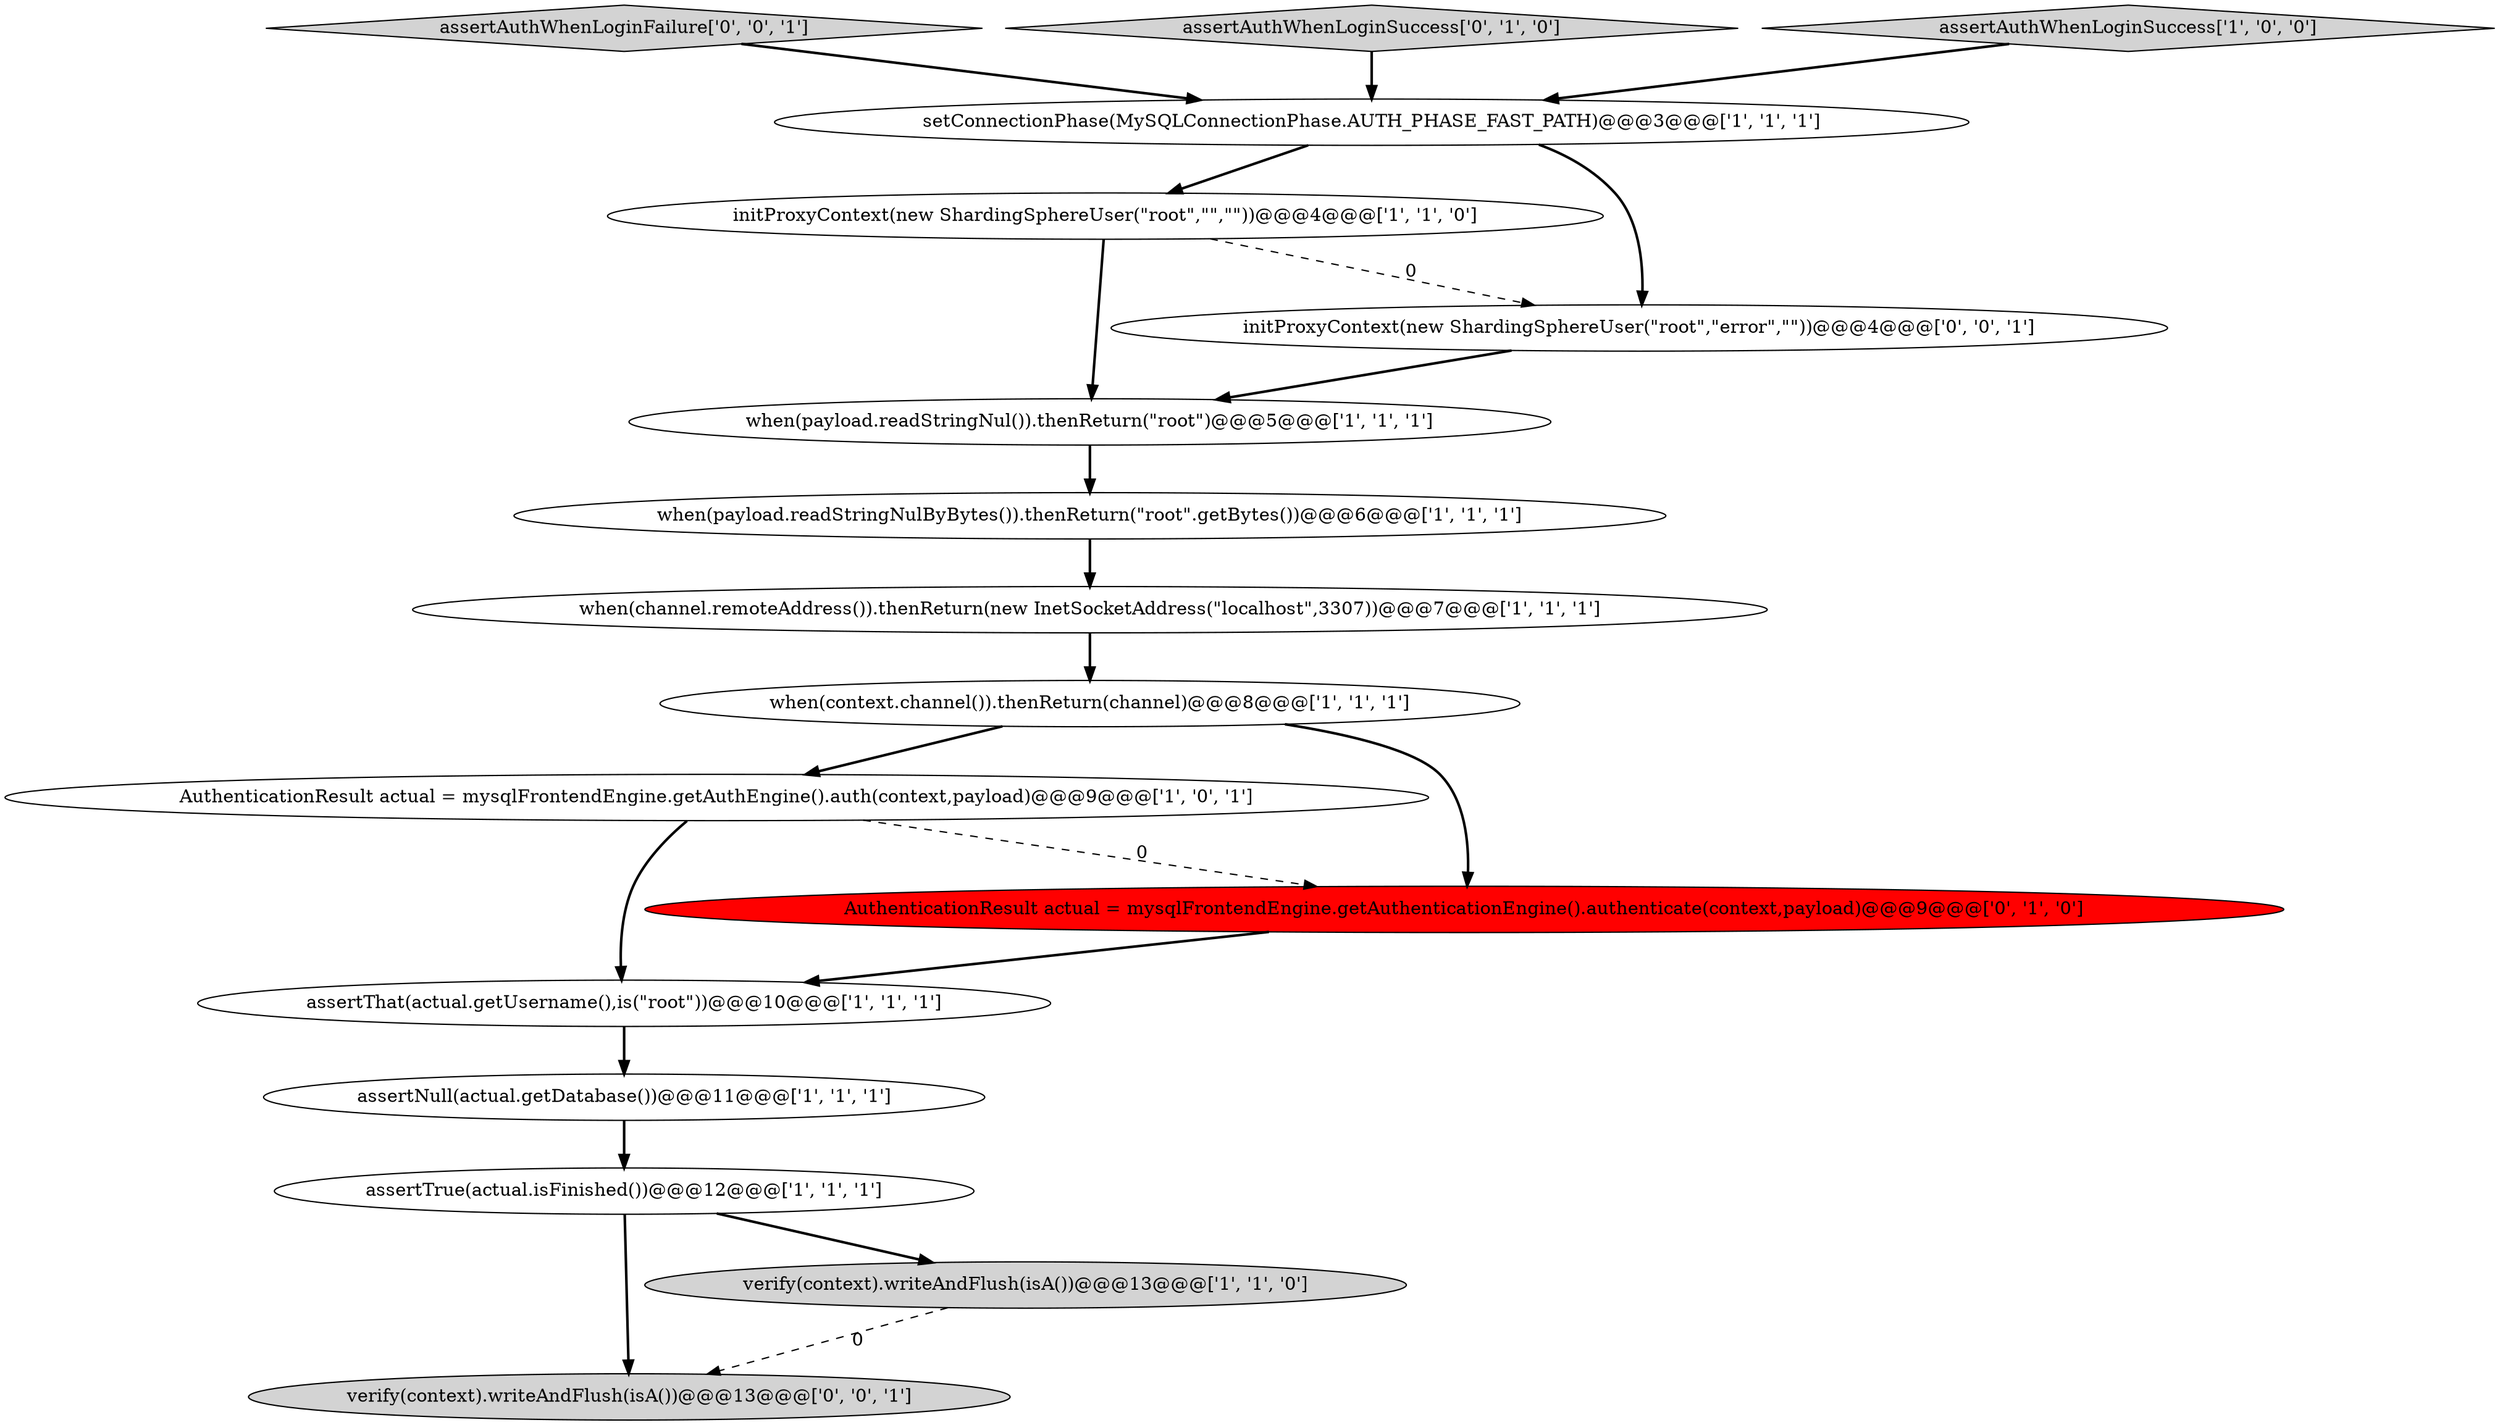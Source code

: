 digraph {
4 [style = filled, label = "assertNull(actual.getDatabase())@@@11@@@['1', '1', '1']", fillcolor = white, shape = ellipse image = "AAA0AAABBB1BBB"];
8 [style = filled, label = "setConnectionPhase(MySQLConnectionPhase.AUTH_PHASE_FAST_PATH)@@@3@@@['1', '1', '1']", fillcolor = white, shape = ellipse image = "AAA0AAABBB1BBB"];
11 [style = filled, label = "assertThat(actual.getUsername(),is(\"root\"))@@@10@@@['1', '1', '1']", fillcolor = white, shape = ellipse image = "AAA0AAABBB1BBB"];
10 [style = filled, label = "initProxyContext(new ShardingSphereUser(\"root\",\"\",\"\"))@@@4@@@['1', '1', '0']", fillcolor = white, shape = ellipse image = "AAA0AAABBB1BBB"];
15 [style = filled, label = "verify(context).writeAndFlush(isA())@@@13@@@['0', '0', '1']", fillcolor = lightgray, shape = ellipse image = "AAA0AAABBB3BBB"];
7 [style = filled, label = "AuthenticationResult actual = mysqlFrontendEngine.getAuthEngine().auth(context,payload)@@@9@@@['1', '0', '1']", fillcolor = white, shape = ellipse image = "AAA0AAABBB1BBB"];
14 [style = filled, label = "assertAuthWhenLoginFailure['0', '0', '1']", fillcolor = lightgray, shape = diamond image = "AAA0AAABBB3BBB"];
0 [style = filled, label = "when(context.channel()).thenReturn(channel)@@@8@@@['1', '1', '1']", fillcolor = white, shape = ellipse image = "AAA0AAABBB1BBB"];
6 [style = filled, label = "verify(context).writeAndFlush(isA())@@@13@@@['1', '1', '0']", fillcolor = lightgray, shape = ellipse image = "AAA0AAABBB1BBB"];
9 [style = filled, label = "when(channel.remoteAddress()).thenReturn(new InetSocketAddress(\"localhost\",3307))@@@7@@@['1', '1', '1']", fillcolor = white, shape = ellipse image = "AAA0AAABBB1BBB"];
12 [style = filled, label = "AuthenticationResult actual = mysqlFrontendEngine.getAuthenticationEngine().authenticate(context,payload)@@@9@@@['0', '1', '0']", fillcolor = red, shape = ellipse image = "AAA1AAABBB2BBB"];
1 [style = filled, label = "when(payload.readStringNul()).thenReturn(\"root\")@@@5@@@['1', '1', '1']", fillcolor = white, shape = ellipse image = "AAA0AAABBB1BBB"];
13 [style = filled, label = "assertAuthWhenLoginSuccess['0', '1', '0']", fillcolor = lightgray, shape = diamond image = "AAA0AAABBB2BBB"];
3 [style = filled, label = "assertAuthWhenLoginSuccess['1', '0', '0']", fillcolor = lightgray, shape = diamond image = "AAA0AAABBB1BBB"];
2 [style = filled, label = "when(payload.readStringNulByBytes()).thenReturn(\"root\".getBytes())@@@6@@@['1', '1', '1']", fillcolor = white, shape = ellipse image = "AAA0AAABBB1BBB"];
16 [style = filled, label = "initProxyContext(new ShardingSphereUser(\"root\",\"error\",\"\"))@@@4@@@['0', '0', '1']", fillcolor = white, shape = ellipse image = "AAA0AAABBB3BBB"];
5 [style = filled, label = "assertTrue(actual.isFinished())@@@12@@@['1', '1', '1']", fillcolor = white, shape = ellipse image = "AAA0AAABBB1BBB"];
8->16 [style = bold, label=""];
8->10 [style = bold, label=""];
7->11 [style = bold, label=""];
9->0 [style = bold, label=""];
0->12 [style = bold, label=""];
11->4 [style = bold, label=""];
12->11 [style = bold, label=""];
5->15 [style = bold, label=""];
2->9 [style = bold, label=""];
0->7 [style = bold, label=""];
5->6 [style = bold, label=""];
16->1 [style = bold, label=""];
6->15 [style = dashed, label="0"];
3->8 [style = bold, label=""];
7->12 [style = dashed, label="0"];
1->2 [style = bold, label=""];
14->8 [style = bold, label=""];
10->16 [style = dashed, label="0"];
13->8 [style = bold, label=""];
10->1 [style = bold, label=""];
4->5 [style = bold, label=""];
}
